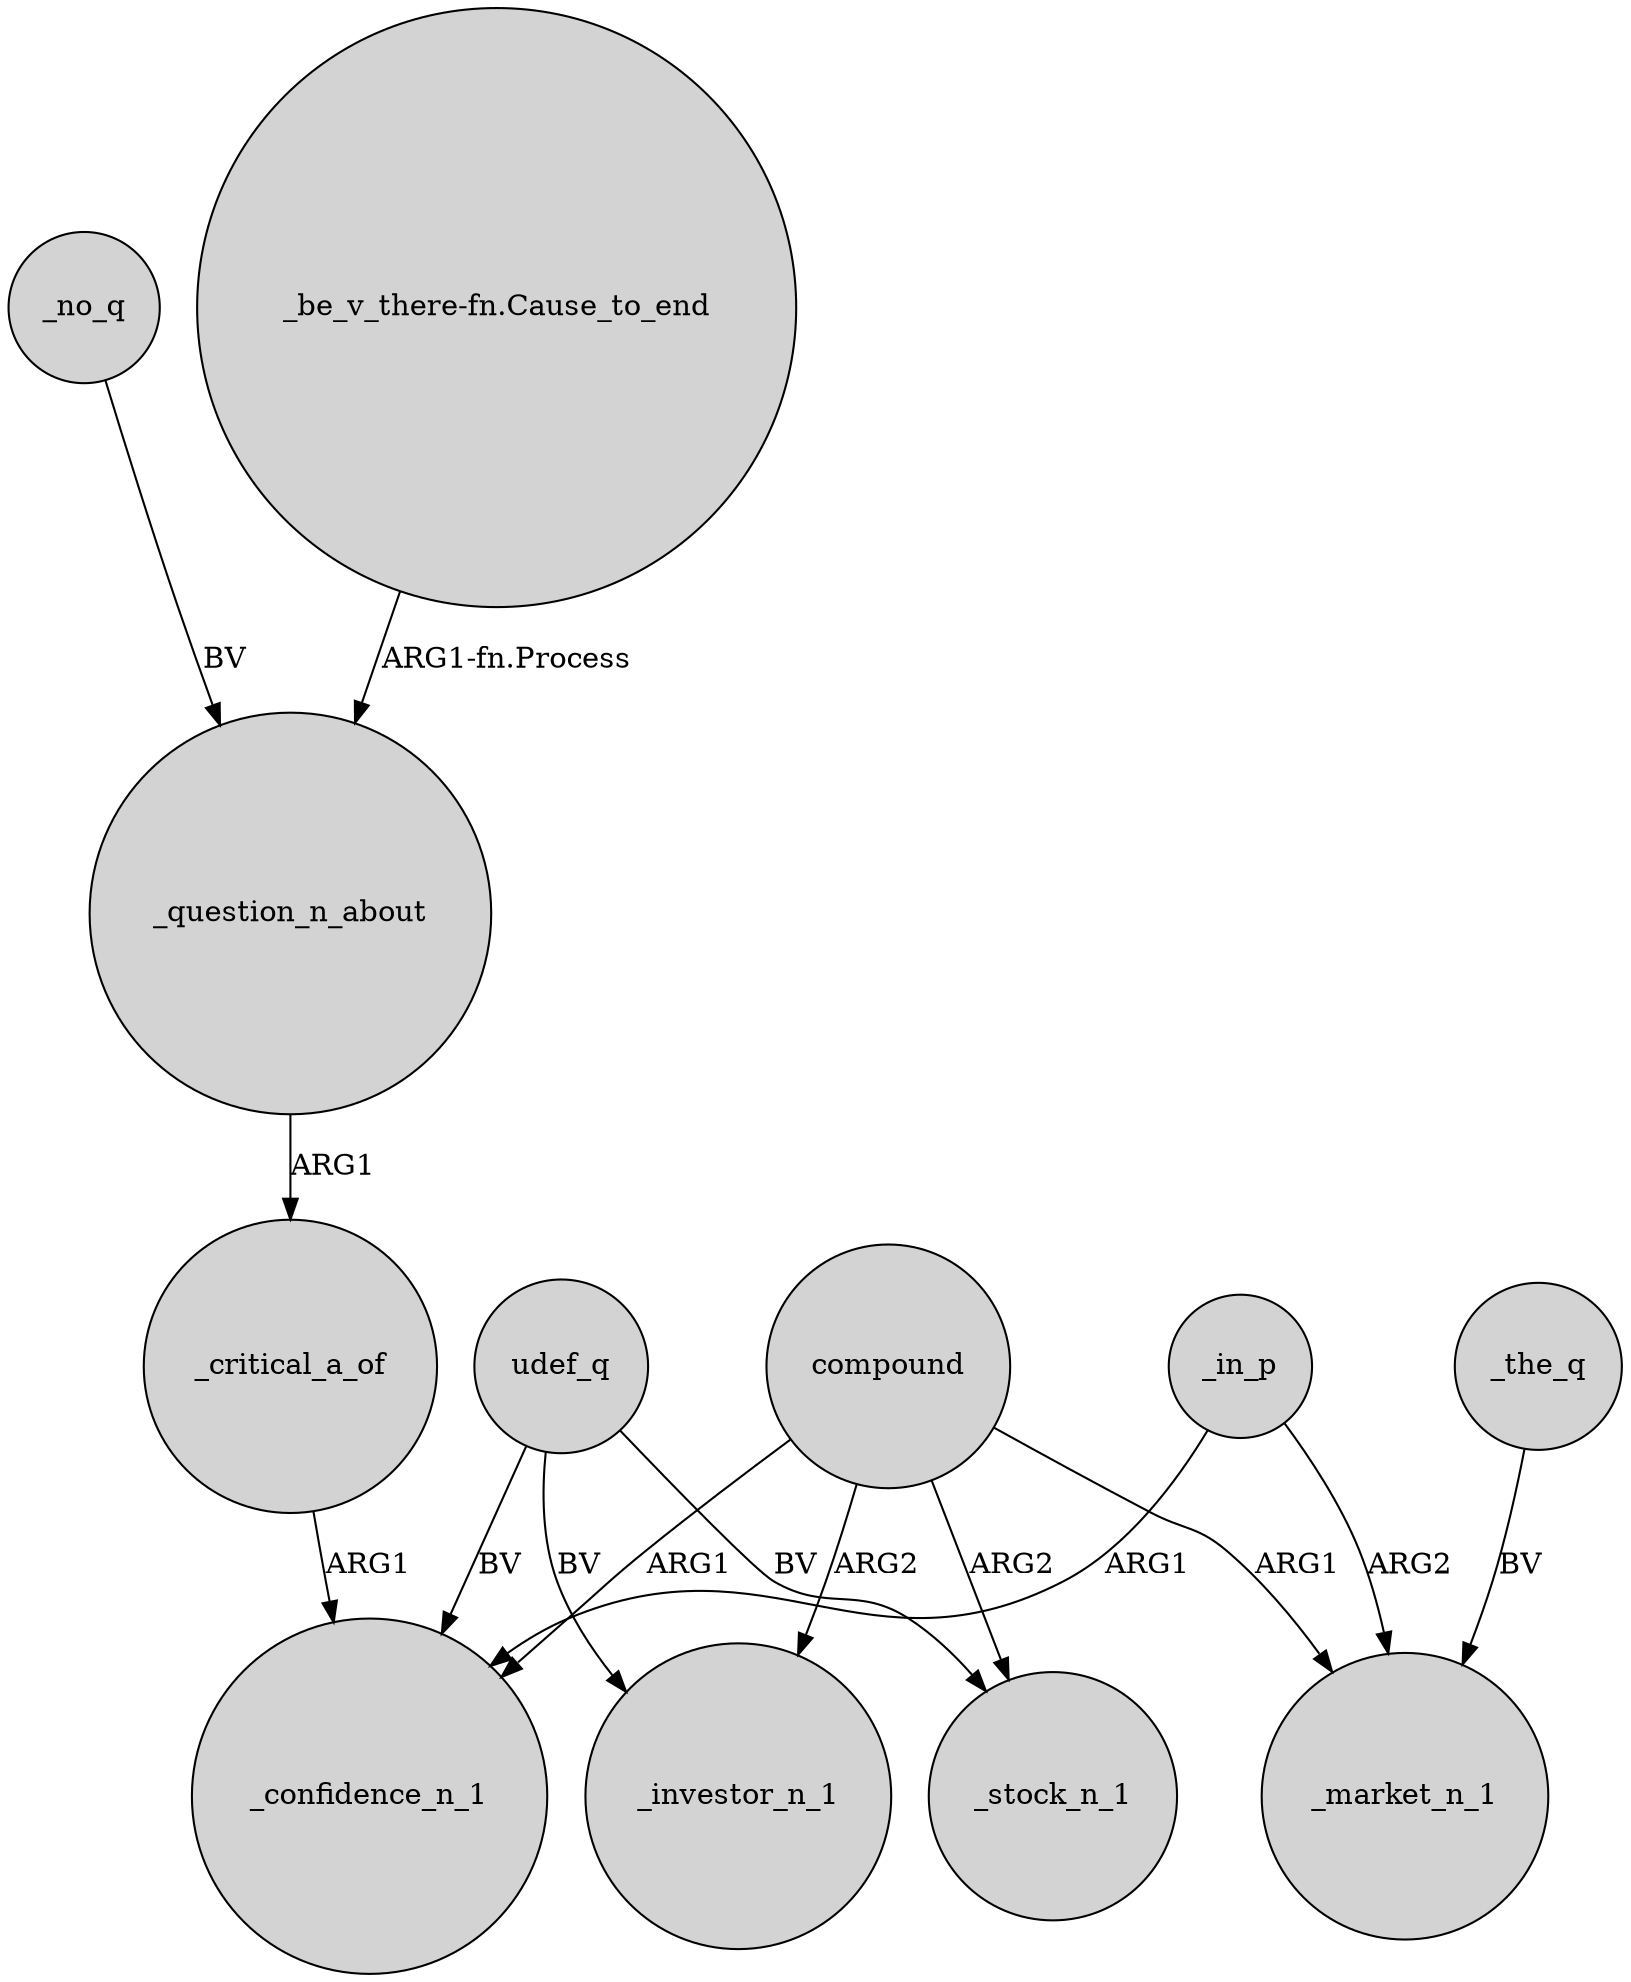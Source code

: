 digraph {
	node [shape=circle style=filled]
	udef_q -> _confidence_n_1 [label=BV]
	_no_q -> _question_n_about [label=BV]
	_question_n_about -> _critical_a_of [label=ARG1]
	_critical_a_of -> _confidence_n_1 [label=ARG1]
	"_be_v_there-fn.Cause_to_end" -> _question_n_about [label="ARG1-fn.Process"]
	compound -> _stock_n_1 [label=ARG2]
	compound -> _market_n_1 [label=ARG1]
	udef_q -> _investor_n_1 [label=BV]
	_the_q -> _market_n_1 [label=BV]
	compound -> _investor_n_1 [label=ARG2]
	udef_q -> _stock_n_1 [label=BV]
	compound -> _confidence_n_1 [label=ARG1]
	_in_p -> _market_n_1 [label=ARG2]
	_in_p -> _confidence_n_1 [label=ARG1]
}
